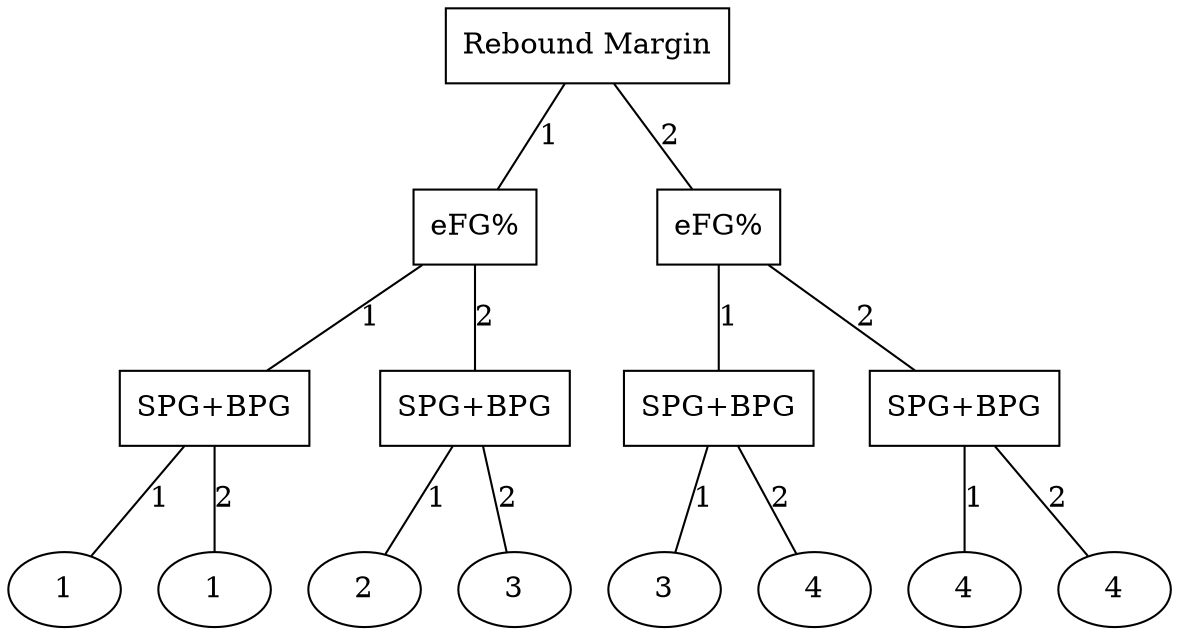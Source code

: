 graph g {
    att0 [label="Rebound Margin" shape=box];
    att1 [label="eFG%" shape=box];
    att2 [label="SPG+BPG" shape=box];
    att3 [label="1"];
    att2--att3 [label="1"];
    att4 [label="1"];
    att2--att4 [label="2"];
    att1--att2 [label="1"];
    att5 [label="SPG+BPG" shape=box];
    att6 [label="2"];
    att5--att6 [label="1"];
    att7 [label="3"];
    att5--att7 [label="2"];
    att1--att5 [label="2"];
    att0--att1 [label="1"];
    att8 [label="eFG%" shape=box];
    att9 [label="SPG+BPG" shape=box];
    att10 [label="3"];
    att9--att10 [label="1"];
    att11 [label="4"];
    att9--att11 [label="2"];
    att8--att9 [label="1"];
    att12 [label="SPG+BPG" shape=box];
    att13 [label="4"];
    att12--att13 [label="1"];
    att14 [label="4"];
    att12--att14 [label="2"];
    att8--att12 [label="2"];
    att0--att8 [label="2"];
}